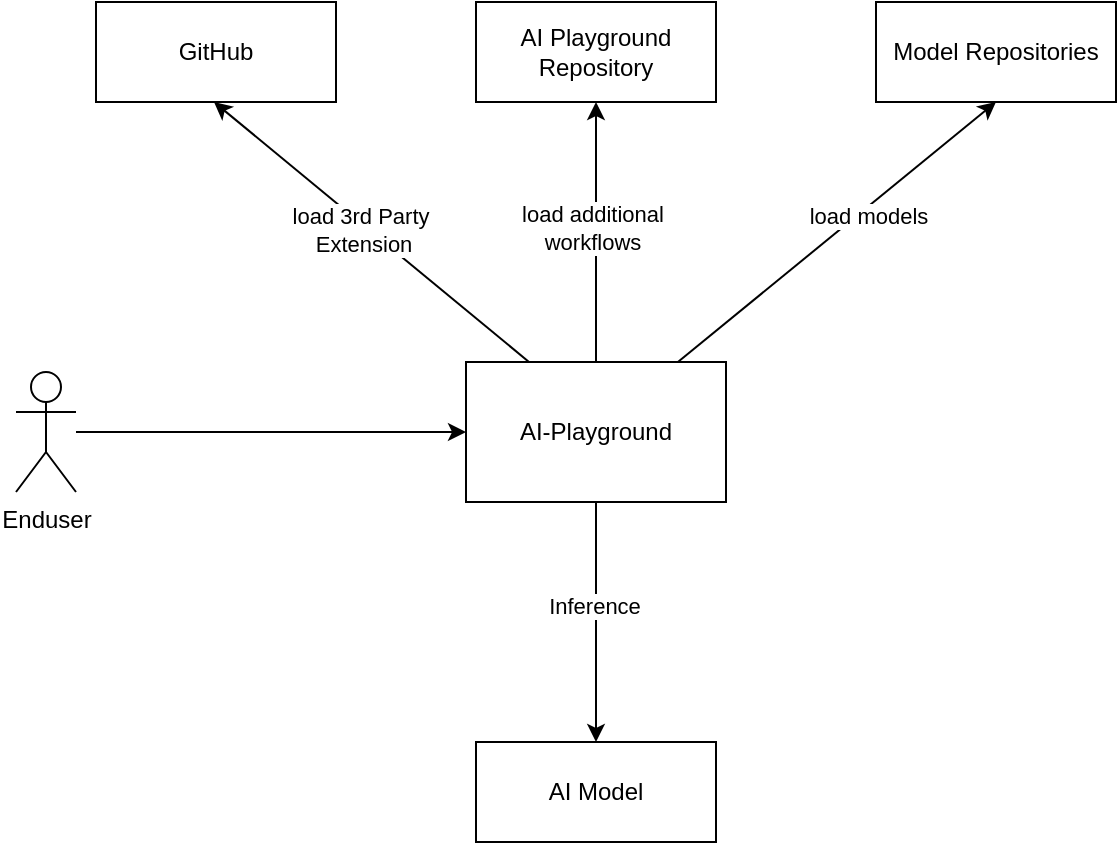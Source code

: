 <mxfile version="25.0.1" pages="2">
  <diagram name="contextView" id="2VaDKYVYJieKBY-TXa99">
    <mxGraphModel dx="888" dy="658" grid="1" gridSize="10" guides="1" tooltips="1" connect="1" arrows="1" fold="1" page="1" pageScale="1" pageWidth="827" pageHeight="1169" math="0" shadow="0">
      <root>
        <mxCell id="0" />
        <mxCell id="1" parent="0" />
        <mxCell id="aNUT43WRod8YmrMB5AK5-16" style="edgeStyle=orthogonalEdgeStyle;rounded=0;orthogonalLoop=1;jettySize=auto;html=1;entryX=0;entryY=0.5;entryDx=0;entryDy=0;" edge="1" parent="1" source="hIZ3DXiC1evpzQj_U6RP-1" target="kfGQgEn0DfwO4EppT8DI-1">
          <mxGeometry relative="1" as="geometry" />
        </mxCell>
        <mxCell id="hIZ3DXiC1evpzQj_U6RP-1" value="Enduser" style="shape=umlActor;verticalLabelPosition=bottom;verticalAlign=top;html=1;outlineConnect=0;" parent="1" vertex="1">
          <mxGeometry x="150" y="215" width="30" height="60" as="geometry" />
        </mxCell>
        <mxCell id="aNUT43WRod8YmrMB5AK5-10" style="edgeStyle=orthogonalEdgeStyle;rounded=0;orthogonalLoop=1;jettySize=auto;html=1;" edge="1" parent="1" source="kfGQgEn0DfwO4EppT8DI-1" target="aNUT43WRod8YmrMB5AK5-9">
          <mxGeometry relative="1" as="geometry" />
        </mxCell>
        <mxCell id="aNUT43WRod8YmrMB5AK5-15" value="Inference" style="edgeLabel;html=1;align=center;verticalAlign=middle;resizable=0;points=[];" vertex="1" connectable="0" parent="aNUT43WRod8YmrMB5AK5-10">
          <mxGeometry x="-0.133" y="-1" relative="1" as="geometry">
            <mxPoint as="offset" />
          </mxGeometry>
        </mxCell>
        <mxCell id="kfGQgEn0DfwO4EppT8DI-1" value="AI-Playground" style="rounded=0;whiteSpace=wrap;html=1;" parent="1" vertex="1">
          <mxGeometry x="375" y="210" width="130" height="70" as="geometry" />
        </mxCell>
        <mxCell id="aNUT43WRod8YmrMB5AK5-2" value="GitHub" style="rounded=0;whiteSpace=wrap;html=1;" vertex="1" parent="1">
          <mxGeometry x="190" y="30" width="120" height="50" as="geometry" />
        </mxCell>
        <mxCell id="aNUT43WRod8YmrMB5AK5-3" value="AI Playground Repository" style="rounded=0;whiteSpace=wrap;html=1;" vertex="1" parent="1">
          <mxGeometry x="380" y="30" width="120" height="50" as="geometry" />
        </mxCell>
        <mxCell id="aNUT43WRod8YmrMB5AK5-4" value="Model Repositories" style="rounded=0;whiteSpace=wrap;html=1;" vertex="1" parent="1">
          <mxGeometry x="580" y="30" width="120" height="50" as="geometry" />
        </mxCell>
        <mxCell id="aNUT43WRod8YmrMB5AK5-6" value="" style="endArrow=classic;html=1;rounded=0;exitX=0.25;exitY=0;exitDx=0;exitDy=0;entryX=0.5;entryY=1;entryDx=0;entryDy=0;" edge="1" parent="1">
          <mxGeometry width="50" height="50" relative="1" as="geometry">
            <mxPoint x="406.5" y="210" as="sourcePoint" />
            <mxPoint x="249" y="80" as="targetPoint" />
          </mxGeometry>
        </mxCell>
        <mxCell id="aNUT43WRod8YmrMB5AK5-11" value="load 3rd Party&lt;div&gt;&amp;nbsp;Extension&lt;/div&gt;" style="edgeLabel;html=1;align=center;verticalAlign=middle;resizable=0;points=[];" vertex="1" connectable="0" parent="aNUT43WRod8YmrMB5AK5-6">
          <mxGeometry x="0.046" y="3" relative="1" as="geometry">
            <mxPoint as="offset" />
          </mxGeometry>
        </mxCell>
        <mxCell id="aNUT43WRod8YmrMB5AK5-7" value="" style="endArrow=classic;html=1;rounded=0;entryX=0.5;entryY=1;entryDx=0;entryDy=0;exitX=0.5;exitY=0;exitDx=0;exitDy=0;" edge="1" parent="1" source="kfGQgEn0DfwO4EppT8DI-1" target="aNUT43WRod8YmrMB5AK5-3">
          <mxGeometry width="50" height="50" relative="1" as="geometry">
            <mxPoint x="480" y="140" as="sourcePoint" />
            <mxPoint x="490" y="260" as="targetPoint" />
          </mxGeometry>
        </mxCell>
        <mxCell id="aNUT43WRod8YmrMB5AK5-12" value="load additional&lt;div&gt;workflows&lt;/div&gt;" style="edgeLabel;html=1;align=center;verticalAlign=middle;resizable=0;points=[];" vertex="1" connectable="0" parent="aNUT43WRod8YmrMB5AK5-7">
          <mxGeometry x="0.031" y="3" relative="1" as="geometry">
            <mxPoint x="1" as="offset" />
          </mxGeometry>
        </mxCell>
        <mxCell id="aNUT43WRod8YmrMB5AK5-8" value="" style="endArrow=classic;html=1;rounded=0;exitX=0.815;exitY=0;exitDx=0;exitDy=0;entryX=0.5;entryY=1;entryDx=0;entryDy=0;exitPerimeter=0;" edge="1" parent="1" source="kfGQgEn0DfwO4EppT8DI-1" target="aNUT43WRod8YmrMB5AK5-4">
          <mxGeometry width="50" height="50" relative="1" as="geometry">
            <mxPoint x="418" y="220" as="sourcePoint" />
            <mxPoint x="260" y="90" as="targetPoint" />
          </mxGeometry>
        </mxCell>
        <mxCell id="aNUT43WRod8YmrMB5AK5-13" value="load models" style="edgeLabel;html=1;align=center;verticalAlign=middle;resizable=0;points=[];" vertex="1" connectable="0" parent="aNUT43WRod8YmrMB5AK5-8">
          <mxGeometry x="0.169" y="-3" relative="1" as="geometry">
            <mxPoint as="offset" />
          </mxGeometry>
        </mxCell>
        <mxCell id="aNUT43WRod8YmrMB5AK5-9" value="AI Model" style="rounded=0;whiteSpace=wrap;html=1;" vertex="1" parent="1">
          <mxGeometry x="380" y="400" width="120" height="50" as="geometry" />
        </mxCell>
      </root>
    </mxGraphModel>
  </diagram>
  <diagram id="qB6n4uea4WUcXAivz8Iy" name="ComponentView">
    <mxGraphModel dx="888" dy="1827" grid="1" gridSize="10" guides="1" tooltips="1" connect="1" arrows="1" fold="1" page="1" pageScale="1" pageWidth="827" pageHeight="1169" math="0" shadow="0">
      <root>
        <mxCell id="0" />
        <mxCell id="1" parent="0" />
        <mxCell id="xHjBHiXRFI0jYKj-1Q84-2" value="Enduser" style="shape=umlActor;verticalLabelPosition=bottom;verticalAlign=top;html=1;outlineConnect=0;" vertex="1" parent="1">
          <mxGeometry x="30" y="225" width="30" height="60" as="geometry" />
        </mxCell>
        <mxCell id="xHjBHiXRFI0jYKj-1Q84-5" value="" style="rounded=0;whiteSpace=wrap;html=1;" vertex="1" parent="1">
          <mxGeometry x="210" y="170" width="460" height="260" as="geometry" />
        </mxCell>
        <mxCell id="xHjBHiXRFI0jYKj-1Q84-6" value="GitHub" style="rounded=0;whiteSpace=wrap;html=1;" vertex="1" parent="1">
          <mxGeometry x="190" y="60" width="120" height="50" as="geometry" />
        </mxCell>
        <mxCell id="xHjBHiXRFI0jYKj-1Q84-7" value="AI Playground Github Repository" style="rounded=0;whiteSpace=wrap;html=1;" vertex="1" parent="1">
          <mxGeometry x="380" y="60" width="120" height="50" as="geometry" />
        </mxCell>
        <mxCell id="xHjBHiXRFI0jYKj-1Q84-8" value="Model Repositories" style="rounded=0;whiteSpace=wrap;html=1;" vertex="1" parent="1">
          <mxGeometry x="580" y="60" width="120" height="50" as="geometry" />
        </mxCell>
        <mxCell id="xHjBHiXRFI0jYKj-1Q84-15" value="AI Model" style="rounded=0;whiteSpace=wrap;html=1;" vertex="1" parent="1">
          <mxGeometry x="380" y="510" width="120" height="50" as="geometry" />
        </mxCell>
        <mxCell id="xHjBHiXRFI0jYKj-1Q84-16" value="&lt;font style=&quot;font-size: 16px;&quot;&gt;AI Playground&lt;/font&gt;" style="text;html=1;align=center;verticalAlign=middle;whiteSpace=wrap;rounded=0;rotation=90;" vertex="1" parent="1">
          <mxGeometry x="560" y="250" width="140" height="30" as="geometry" />
        </mxCell>
        <mxCell id="xHjBHiXRFI0jYKj-1Q84-17" value="" style="rounded=0;whiteSpace=wrap;html=1;" vertex="1" parent="1">
          <mxGeometry x="250" y="190" width="320" height="100" as="geometry" />
        </mxCell>
        <mxCell id="xHjBHiXRFI0jYKj-1Q84-34" style="edgeStyle=orthogonalEdgeStyle;rounded=0;orthogonalLoop=1;jettySize=auto;html=1;entryX=0.5;entryY=0;entryDx=0;entryDy=0;" edge="1" parent="1" source="xHjBHiXRFI0jYKj-1Q84-18" target="xHjBHiXRFI0jYKj-1Q84-8">
          <mxGeometry relative="1" as="geometry">
            <Array as="points">
              <mxPoint x="120" y="380" />
              <mxPoint x="120" y="-10" />
              <mxPoint x="640" y="-10" />
            </Array>
          </mxGeometry>
        </mxCell>
        <mxCell id="xHjBHiXRFI0jYKj-1Q84-35" value="Load Models" style="edgeLabel;html=1;align=center;verticalAlign=middle;resizable=0;points=[];" vertex="1" connectable="0" parent="xHjBHiXRFI0jYKj-1Q84-34">
          <mxGeometry x="0.522" y="-1" relative="1" as="geometry">
            <mxPoint as="offset" />
          </mxGeometry>
        </mxCell>
        <mxCell id="xHjBHiXRFI0jYKj-1Q84-18" value="aiPlayground&lt;div&gt;Backend&lt;/div&gt;" style="rounded=0;whiteSpace=wrap;html=1;" vertex="1" parent="1">
          <mxGeometry x="263.5" y="350" width="120" height="50" as="geometry" />
        </mxCell>
        <mxCell id="xHjBHiXRFI0jYKj-1Q84-19" value="aiPlayground&lt;div&gt;Backend&lt;/div&gt;" style="rounded=0;whiteSpace=wrap;html=1;" vertex="1" parent="1">
          <mxGeometry x="430" y="330" width="120" height="50" as="geometry" />
        </mxCell>
        <mxCell id="xHjBHiXRFI0jYKj-1Q84-21" value="aiPlayground&lt;div&gt;Backend&lt;/div&gt;" style="rounded=0;whiteSpace=wrap;html=1;" vertex="1" parent="1">
          <mxGeometry x="440" y="340" width="120" height="50" as="geometry" />
        </mxCell>
        <mxCell id="xHjBHiXRFI0jYKj-1Q84-22" value="3rd Party Inference Service" style="rounded=0;whiteSpace=wrap;html=1;" vertex="1" parent="1">
          <mxGeometry x="450" y="350" width="120" height="50" as="geometry" />
        </mxCell>
        <mxCell id="xHjBHiXRFI0jYKj-1Q84-39" style="edgeStyle=orthogonalEdgeStyle;rounded=0;orthogonalLoop=1;jettySize=auto;html=1;" edge="1" parent="1" source="xHjBHiXRFI0jYKj-1Q84-24" target="xHjBHiXRFI0jYKj-1Q84-25">
          <mxGeometry relative="1" as="geometry" />
        </mxCell>
        <mxCell id="xHjBHiXRFI0jYKj-1Q84-24" value="&lt;div&gt;Browser&lt;/div&gt;Window" style="rounded=0;whiteSpace=wrap;html=1;" vertex="1" parent="1">
          <mxGeometry x="263.5" y="230" width="120" height="50" as="geometry" />
        </mxCell>
        <mxCell id="xHjBHiXRFI0jYKj-1Q84-40" style="edgeStyle=orthogonalEdgeStyle;rounded=0;orthogonalLoop=1;jettySize=auto;html=1;entryX=1;entryY=0.5;entryDx=0;entryDy=0;" edge="1" parent="1" source="xHjBHiXRFI0jYKj-1Q84-25" target="xHjBHiXRFI0jYKj-1Q84-24">
          <mxGeometry relative="1" as="geometry" />
        </mxCell>
        <mxCell id="xHjBHiXRFI0jYKj-1Q84-25" value="MainProcess" style="rounded=0;whiteSpace=wrap;html=1;" vertex="1" parent="1">
          <mxGeometry x="410" y="230" width="120" height="50" as="geometry" />
        </mxCell>
        <mxCell id="xHjBHiXRFI0jYKj-1Q84-26" value="Electron Application" style="text;html=1;align=center;verticalAlign=middle;whiteSpace=wrap;rounded=0;" vertex="1" parent="1">
          <mxGeometry x="260" y="190" width="123.5" height="30" as="geometry" />
        </mxCell>
        <mxCell id="xHjBHiXRFI0jYKj-1Q84-28" value="" style="endArrow=classic;html=1;rounded=0;entryX=0.317;entryY=0.04;entryDx=0;entryDy=0;entryPerimeter=0;" edge="1" parent="1" source="xHjBHiXRFI0jYKj-1Q84-25" target="xHjBHiXRFI0jYKj-1Q84-19">
          <mxGeometry width="50" height="50" relative="1" as="geometry">
            <mxPoint x="30" y="520" as="sourcePoint" />
            <mxPoint x="80" y="470" as="targetPoint" />
          </mxGeometry>
        </mxCell>
        <mxCell id="xHjBHiXRFI0jYKj-1Q84-29" value="" style="endArrow=classic;html=1;rounded=0;exitX=0.5;exitY=1;exitDx=0;exitDy=0;entryX=0.592;entryY=0.04;entryDx=0;entryDy=0;entryPerimeter=0;" edge="1" parent="1" source="xHjBHiXRFI0jYKj-1Q84-25" target="xHjBHiXRFI0jYKj-1Q84-18">
          <mxGeometry width="50" height="50" relative="1" as="geometry">
            <mxPoint x="40" y="530" as="sourcePoint" />
            <mxPoint x="90" y="480" as="targetPoint" />
          </mxGeometry>
        </mxCell>
        <mxCell id="xHjBHiXRFI0jYKj-1Q84-30" value="" style="endArrow=classic;html=1;rounded=0;exitX=0.5;exitY=1;exitDx=0;exitDy=0;entryX=0;entryY=0.75;entryDx=0;entryDy=0;" edge="1" parent="1" source="xHjBHiXRFI0jYKj-1Q84-24" target="xHjBHiXRFI0jYKj-1Q84-19">
          <mxGeometry width="50" height="50" relative="1" as="geometry">
            <mxPoint x="50" y="540" as="sourcePoint" />
            <mxPoint x="100" y="490" as="targetPoint" />
          </mxGeometry>
        </mxCell>
        <mxCell id="xHjBHiXRFI0jYKj-1Q84-31" value="" style="endArrow=classic;html=1;rounded=0;exitX=0.5;exitY=1;exitDx=0;exitDy=0;entryX=0.5;entryY=0;entryDx=0;entryDy=0;" edge="1" parent="1" source="xHjBHiXRFI0jYKj-1Q84-24" target="xHjBHiXRFI0jYKj-1Q84-18">
          <mxGeometry width="50" height="50" relative="1" as="geometry">
            <mxPoint x="60" y="550" as="sourcePoint" />
            <mxPoint x="110" y="500" as="targetPoint" />
          </mxGeometry>
        </mxCell>
        <mxCell id="xHjBHiXRFI0jYKj-1Q84-32" value="" style="endArrow=classic;html=1;rounded=0;exitX=0.5;exitY=1;exitDx=0;exitDy=0;entryX=0;entryY=0.25;entryDx=0;entryDy=0;" edge="1" parent="1" source="xHjBHiXRFI0jYKj-1Q84-24" target="xHjBHiXRFI0jYKj-1Q84-22">
          <mxGeometry width="50" height="50" relative="1" as="geometry">
            <mxPoint x="50" y="540" as="sourcePoint" />
            <mxPoint x="100" y="490" as="targetPoint" />
          </mxGeometry>
        </mxCell>
        <mxCell id="xHjBHiXRFI0jYKj-1Q84-33" value="" style="endArrow=classic;html=1;rounded=0;exitX=0.5;exitY=1;exitDx=0;exitDy=0;entryX=0;entryY=0.5;entryDx=0;entryDy=0;" edge="1" parent="1" source="xHjBHiXRFI0jYKj-1Q84-24" target="xHjBHiXRFI0jYKj-1Q84-21">
          <mxGeometry width="50" height="50" relative="1" as="geometry">
            <mxPoint x="60" y="550" as="sourcePoint" />
            <mxPoint x="110" y="500" as="targetPoint" />
          </mxGeometry>
        </mxCell>
        <mxCell id="xHjBHiXRFI0jYKj-1Q84-11" value="" style="endArrow=classic;html=1;rounded=0;entryX=0.5;entryY=1;entryDx=0;entryDy=0;exitX=0.25;exitY=0;exitDx=0;exitDy=0;" edge="1" parent="1" source="xHjBHiXRFI0jYKj-1Q84-25" target="xHjBHiXRFI0jYKj-1Q84-7">
          <mxGeometry width="50" height="50" relative="1" as="geometry">
            <mxPoint x="480" y="140" as="sourcePoint" />
            <mxPoint x="490" y="260" as="targetPoint" />
          </mxGeometry>
        </mxCell>
        <mxCell id="xHjBHiXRFI0jYKj-1Q84-12" value="load additional&lt;div&gt;workflows&lt;/div&gt;" style="edgeLabel;html=1;align=center;verticalAlign=middle;resizable=0;points=[];" vertex="1" connectable="0" parent="xHjBHiXRFI0jYKj-1Q84-11">
          <mxGeometry x="0.031" y="3" relative="1" as="geometry">
            <mxPoint x="3" y="-23" as="offset" />
          </mxGeometry>
        </mxCell>
        <mxCell id="xHjBHiXRFI0jYKj-1Q84-9" value="" style="endArrow=classic;html=1;rounded=0;exitX=0.25;exitY=0;exitDx=0;exitDy=0;entryX=0.5;entryY=1;entryDx=0;entryDy=0;" edge="1" parent="1" source="xHjBHiXRFI0jYKj-1Q84-25" target="xHjBHiXRFI0jYKj-1Q84-6">
          <mxGeometry width="50" height="50" relative="1" as="geometry">
            <mxPoint x="406.5" y="210" as="sourcePoint" />
            <mxPoint x="249" y="80" as="targetPoint" />
          </mxGeometry>
        </mxCell>
        <mxCell id="xHjBHiXRFI0jYKj-1Q84-10" value="load 3rd Party&lt;div&gt;&amp;nbsp;Extensions&lt;/div&gt;" style="edgeLabel;html=1;align=center;verticalAlign=middle;resizable=0;points=[];" vertex="1" connectable="0" parent="xHjBHiXRFI0jYKj-1Q84-9">
          <mxGeometry x="0.046" y="3" relative="1" as="geometry">
            <mxPoint x="-28" y="-24" as="offset" />
          </mxGeometry>
        </mxCell>
        <mxCell id="xHjBHiXRFI0jYKj-1Q84-36" style="edgeStyle=orthogonalEdgeStyle;rounded=0;orthogonalLoop=1;jettySize=auto;html=1;" edge="1" parent="1" source="xHjBHiXRFI0jYKj-1Q84-2" target="xHjBHiXRFI0jYKj-1Q84-24">
          <mxGeometry relative="1" as="geometry" />
        </mxCell>
        <mxCell id="xHjBHiXRFI0jYKj-1Q84-37" value="" style="endArrow=classic;html=1;rounded=0;entryX=0.317;entryY=0.04;entryDx=0;entryDy=0;entryPerimeter=0;exitX=0.5;exitY=1;exitDx=0;exitDy=0;" edge="1" parent="1" source="xHjBHiXRFI0jYKj-1Q84-25">
          <mxGeometry width="50" height="50" relative="1" as="geometry">
            <mxPoint x="479" y="290" as="sourcePoint" />
            <mxPoint x="478" y="342" as="targetPoint" />
          </mxGeometry>
        </mxCell>
        <mxCell id="xHjBHiXRFI0jYKj-1Q84-38" value="" style="endArrow=classic;html=1;rounded=0;entryX=0.317;entryY=0.04;entryDx=0;entryDy=0;entryPerimeter=0;exitX=0.5;exitY=1;exitDx=0;exitDy=0;" edge="1" parent="1" source="xHjBHiXRFI0jYKj-1Q84-25">
          <mxGeometry width="50" height="50" relative="1" as="geometry">
            <mxPoint x="480" y="290" as="sourcePoint" />
            <mxPoint x="488" y="352" as="targetPoint" />
          </mxGeometry>
        </mxCell>
        <mxCell id="Dr2zUCnGgoubKgIT7mOK-1" value="" style="endArrow=classic;html=1;rounded=0;exitX=0.5;exitY=1;exitDx=0;exitDy=0;entryX=0.333;entryY=0.01;entryDx=0;entryDy=0;entryPerimeter=0;" edge="1" parent="1" source="xHjBHiXRFI0jYKj-1Q84-18" target="xHjBHiXRFI0jYKj-1Q84-15">
          <mxGeometry width="50" height="50" relative="1" as="geometry">
            <mxPoint x="390" y="320" as="sourcePoint" />
            <mxPoint x="440" y="270" as="targetPoint" />
          </mxGeometry>
        </mxCell>
        <mxCell id="Dr2zUCnGgoubKgIT7mOK-3" value="Inference" style="edgeLabel;html=1;align=center;verticalAlign=middle;resizable=0;points=[];" vertex="1" connectable="0" parent="Dr2zUCnGgoubKgIT7mOK-1">
          <mxGeometry x="0.008" y="-3" relative="1" as="geometry">
            <mxPoint as="offset" />
          </mxGeometry>
        </mxCell>
        <mxCell id="Dr2zUCnGgoubKgIT7mOK-2" value="" style="endArrow=classic;html=1;rounded=0;exitX=0.5;exitY=1;exitDx=0;exitDy=0;entryX=0.583;entryY=0;entryDx=0;entryDy=0;entryPerimeter=0;" edge="1" parent="1" source="xHjBHiXRFI0jYKj-1Q84-22" target="xHjBHiXRFI0jYKj-1Q84-15">
          <mxGeometry width="50" height="50" relative="1" as="geometry">
            <mxPoint x="334" y="410" as="sourcePoint" />
            <mxPoint x="430" y="521" as="targetPoint" />
          </mxGeometry>
        </mxCell>
        <mxCell id="Dr2zUCnGgoubKgIT7mOK-4" value="Inference" style="edgeLabel;html=1;align=center;verticalAlign=middle;resizable=0;points=[];" vertex="1" connectable="0" parent="Dr2zUCnGgoubKgIT7mOK-2">
          <mxGeometry x="-0.02" y="-3" relative="1" as="geometry">
            <mxPoint as="offset" />
          </mxGeometry>
        </mxCell>
      </root>
    </mxGraphModel>
  </diagram>
</mxfile>
